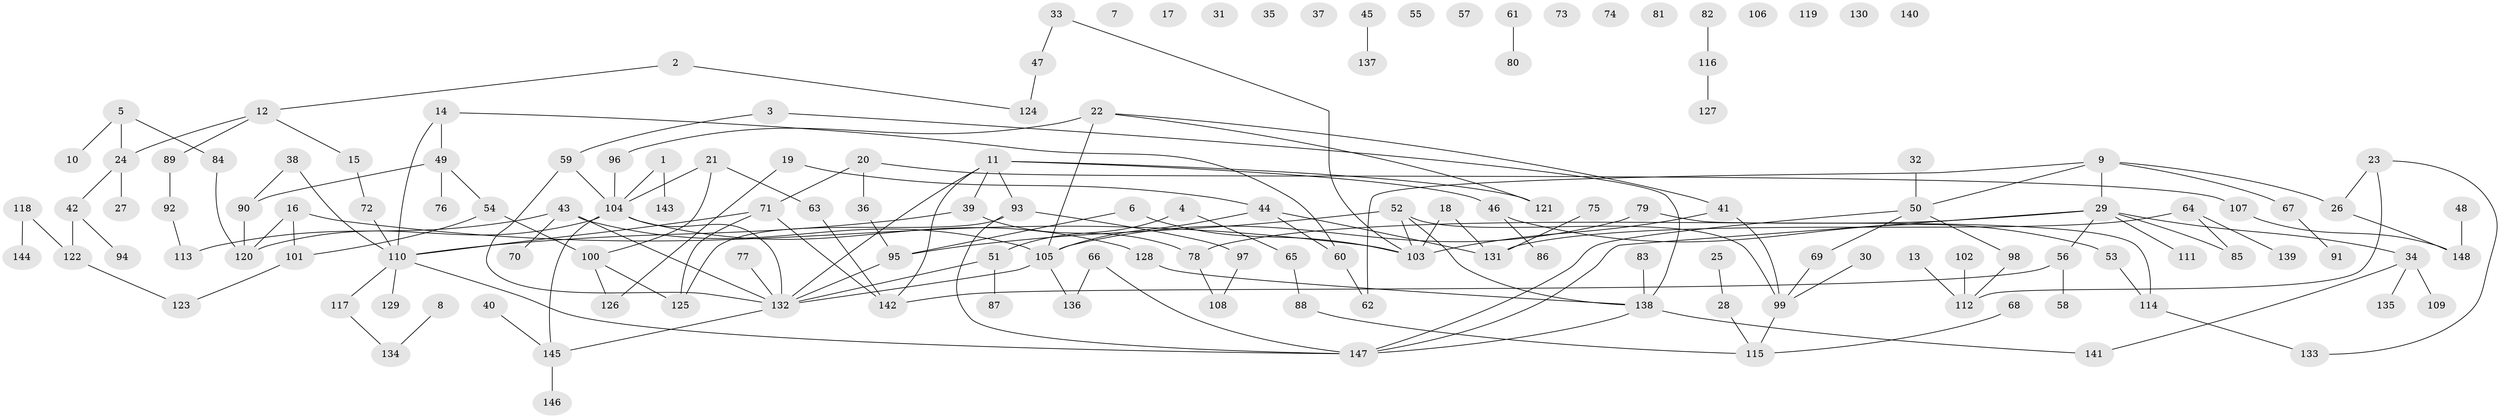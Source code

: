 // Generated by graph-tools (version 1.1) at 2025/00/03/09/25 03:00:40]
// undirected, 148 vertices, 173 edges
graph export_dot {
graph [start="1"]
  node [color=gray90,style=filled];
  1;
  2;
  3;
  4;
  5;
  6;
  7;
  8;
  9;
  10;
  11;
  12;
  13;
  14;
  15;
  16;
  17;
  18;
  19;
  20;
  21;
  22;
  23;
  24;
  25;
  26;
  27;
  28;
  29;
  30;
  31;
  32;
  33;
  34;
  35;
  36;
  37;
  38;
  39;
  40;
  41;
  42;
  43;
  44;
  45;
  46;
  47;
  48;
  49;
  50;
  51;
  52;
  53;
  54;
  55;
  56;
  57;
  58;
  59;
  60;
  61;
  62;
  63;
  64;
  65;
  66;
  67;
  68;
  69;
  70;
  71;
  72;
  73;
  74;
  75;
  76;
  77;
  78;
  79;
  80;
  81;
  82;
  83;
  84;
  85;
  86;
  87;
  88;
  89;
  90;
  91;
  92;
  93;
  94;
  95;
  96;
  97;
  98;
  99;
  100;
  101;
  102;
  103;
  104;
  105;
  106;
  107;
  108;
  109;
  110;
  111;
  112;
  113;
  114;
  115;
  116;
  117;
  118;
  119;
  120;
  121;
  122;
  123;
  124;
  125;
  126;
  127;
  128;
  129;
  130;
  131;
  132;
  133;
  134;
  135;
  136;
  137;
  138;
  139;
  140;
  141;
  142;
  143;
  144;
  145;
  146;
  147;
  148;
  1 -- 104;
  1 -- 143;
  2 -- 12;
  2 -- 124;
  3 -- 59;
  3 -- 138;
  4 -- 51;
  4 -- 65;
  5 -- 10;
  5 -- 24;
  5 -- 84;
  6 -- 95;
  6 -- 103;
  8 -- 134;
  9 -- 26;
  9 -- 29;
  9 -- 50;
  9 -- 62;
  9 -- 67;
  11 -- 39;
  11 -- 46;
  11 -- 93;
  11 -- 121;
  11 -- 132;
  11 -- 142;
  12 -- 15;
  12 -- 24;
  12 -- 89;
  13 -- 112;
  14 -- 49;
  14 -- 60;
  14 -- 110;
  15 -- 72;
  16 -- 101;
  16 -- 103;
  16 -- 120;
  18 -- 103;
  18 -- 131;
  19 -- 44;
  19 -- 126;
  20 -- 36;
  20 -- 71;
  20 -- 107;
  21 -- 63;
  21 -- 100;
  21 -- 104;
  22 -- 41;
  22 -- 96;
  22 -- 105;
  22 -- 121;
  23 -- 26;
  23 -- 112;
  23 -- 133;
  24 -- 27;
  24 -- 42;
  25 -- 28;
  26 -- 148;
  28 -- 115;
  29 -- 34;
  29 -- 56;
  29 -- 78;
  29 -- 85;
  29 -- 111;
  29 -- 147;
  30 -- 99;
  32 -- 50;
  33 -- 47;
  33 -- 103;
  34 -- 109;
  34 -- 135;
  34 -- 141;
  36 -- 95;
  38 -- 90;
  38 -- 110;
  39 -- 78;
  39 -- 110;
  40 -- 145;
  41 -- 99;
  41 -- 103;
  42 -- 94;
  42 -- 122;
  43 -- 70;
  43 -- 105;
  43 -- 113;
  43 -- 132;
  44 -- 60;
  44 -- 105;
  44 -- 131;
  45 -- 137;
  46 -- 53;
  46 -- 86;
  47 -- 124;
  48 -- 148;
  49 -- 54;
  49 -- 76;
  49 -- 90;
  50 -- 69;
  50 -- 98;
  50 -- 147;
  51 -- 87;
  51 -- 132;
  52 -- 95;
  52 -- 99;
  52 -- 103;
  52 -- 138;
  53 -- 114;
  54 -- 100;
  54 -- 101;
  56 -- 58;
  56 -- 142;
  59 -- 104;
  59 -- 132;
  60 -- 62;
  61 -- 80;
  63 -- 142;
  64 -- 85;
  64 -- 131;
  64 -- 139;
  65 -- 88;
  66 -- 136;
  66 -- 147;
  67 -- 91;
  68 -- 115;
  69 -- 99;
  71 -- 110;
  71 -- 125;
  71 -- 142;
  72 -- 110;
  75 -- 131;
  77 -- 132;
  78 -- 108;
  79 -- 105;
  79 -- 114;
  82 -- 116;
  83 -- 138;
  84 -- 120;
  88 -- 115;
  89 -- 92;
  90 -- 120;
  92 -- 113;
  93 -- 97;
  93 -- 125;
  93 -- 147;
  95 -- 132;
  96 -- 104;
  97 -- 108;
  98 -- 112;
  99 -- 115;
  100 -- 125;
  100 -- 126;
  101 -- 123;
  102 -- 112;
  104 -- 120;
  104 -- 128;
  104 -- 132;
  104 -- 145;
  105 -- 132;
  105 -- 136;
  107 -- 148;
  110 -- 117;
  110 -- 129;
  110 -- 147;
  114 -- 133;
  116 -- 127;
  117 -- 134;
  118 -- 122;
  118 -- 144;
  122 -- 123;
  128 -- 138;
  132 -- 145;
  138 -- 141;
  138 -- 147;
  145 -- 146;
}
